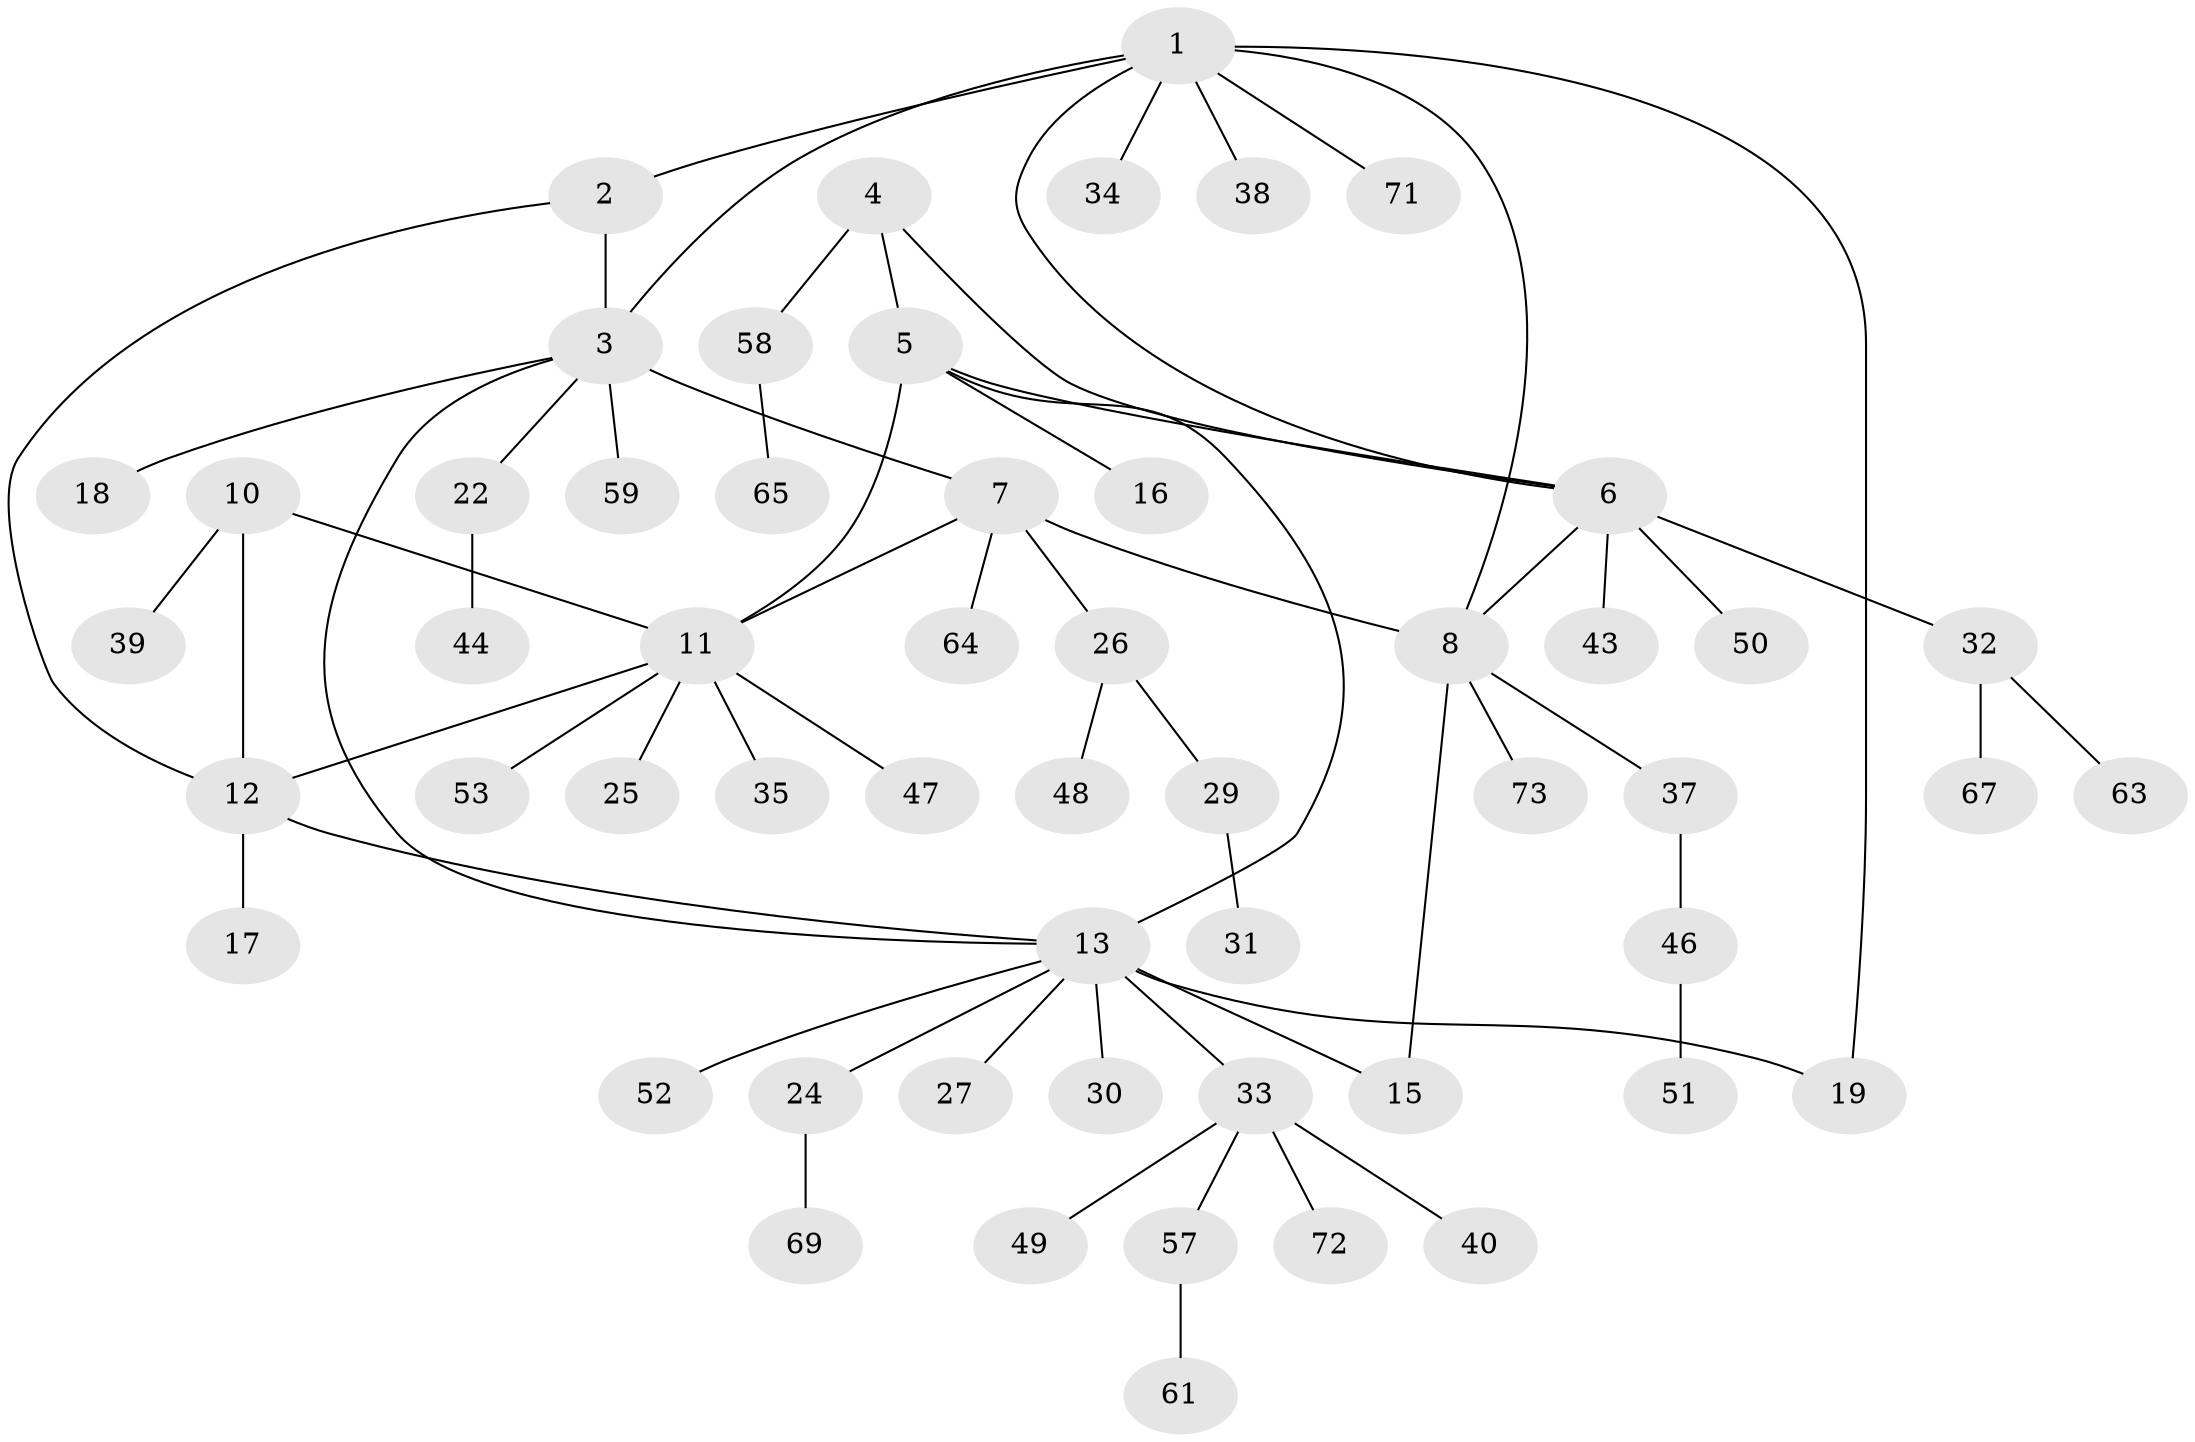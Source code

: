 // original degree distribution, {9: 0.02702702702702703, 3: 0.0945945945945946, 8: 0.02702702702702703, 4: 0.04054054054054054, 6: 0.04054054054054054, 7: 0.013513513513513514, 5: 0.04054054054054054, 1: 0.5540540540540541, 2: 0.16216216216216217}
// Generated by graph-tools (version 1.1) at 2025/42/03/06/25 10:42:15]
// undirected, 55 vertices, 65 edges
graph export_dot {
graph [start="1"]
  node [color=gray90,style=filled];
  1 [super="+54"];
  2;
  3 [super="+45"];
  4 [super="+23"];
  5 [super="+70"];
  6 [super="+42"];
  7 [super="+60"];
  8 [super="+9"];
  10;
  11 [super="+20"];
  12 [super="+21"];
  13 [super="+14"];
  15;
  16;
  17;
  18;
  19;
  22;
  24 [super="+28"];
  25;
  26 [super="+41"];
  27 [super="+62"];
  29;
  30;
  31;
  32 [super="+36"];
  33 [super="+66"];
  34;
  35 [super="+74"];
  37;
  38;
  39 [super="+55"];
  40;
  43;
  44;
  46 [super="+68"];
  47;
  48;
  49;
  50;
  51 [super="+56"];
  52;
  53;
  57;
  58;
  59;
  61;
  63;
  64;
  65;
  67;
  69;
  71;
  72;
  73;
  1 -- 2;
  1 -- 3;
  1 -- 6;
  1 -- 19;
  1 -- 34;
  1 -- 38;
  1 -- 71;
  1 -- 8;
  2 -- 3;
  2 -- 12;
  3 -- 18;
  3 -- 22;
  3 -- 59;
  3 -- 7;
  3 -- 13;
  4 -- 5;
  4 -- 6;
  4 -- 58;
  5 -- 6;
  5 -- 11;
  5 -- 13;
  5 -- 16;
  6 -- 8;
  6 -- 32;
  6 -- 43;
  6 -- 50;
  7 -- 8 [weight=2];
  7 -- 11;
  7 -- 26;
  7 -- 64;
  8 -- 37;
  8 -- 73;
  8 -- 15;
  10 -- 11;
  10 -- 12;
  10 -- 39;
  11 -- 12;
  11 -- 25;
  11 -- 35;
  11 -- 47;
  11 -- 53;
  12 -- 17;
  12 -- 13;
  13 -- 15 [weight=2];
  13 -- 19;
  13 -- 24;
  13 -- 27;
  13 -- 33;
  13 -- 52;
  13 -- 30;
  22 -- 44;
  24 -- 69;
  26 -- 29;
  26 -- 48;
  29 -- 31;
  32 -- 67;
  32 -- 63;
  33 -- 40;
  33 -- 49;
  33 -- 57;
  33 -- 72;
  37 -- 46;
  46 -- 51;
  57 -- 61;
  58 -- 65;
}
